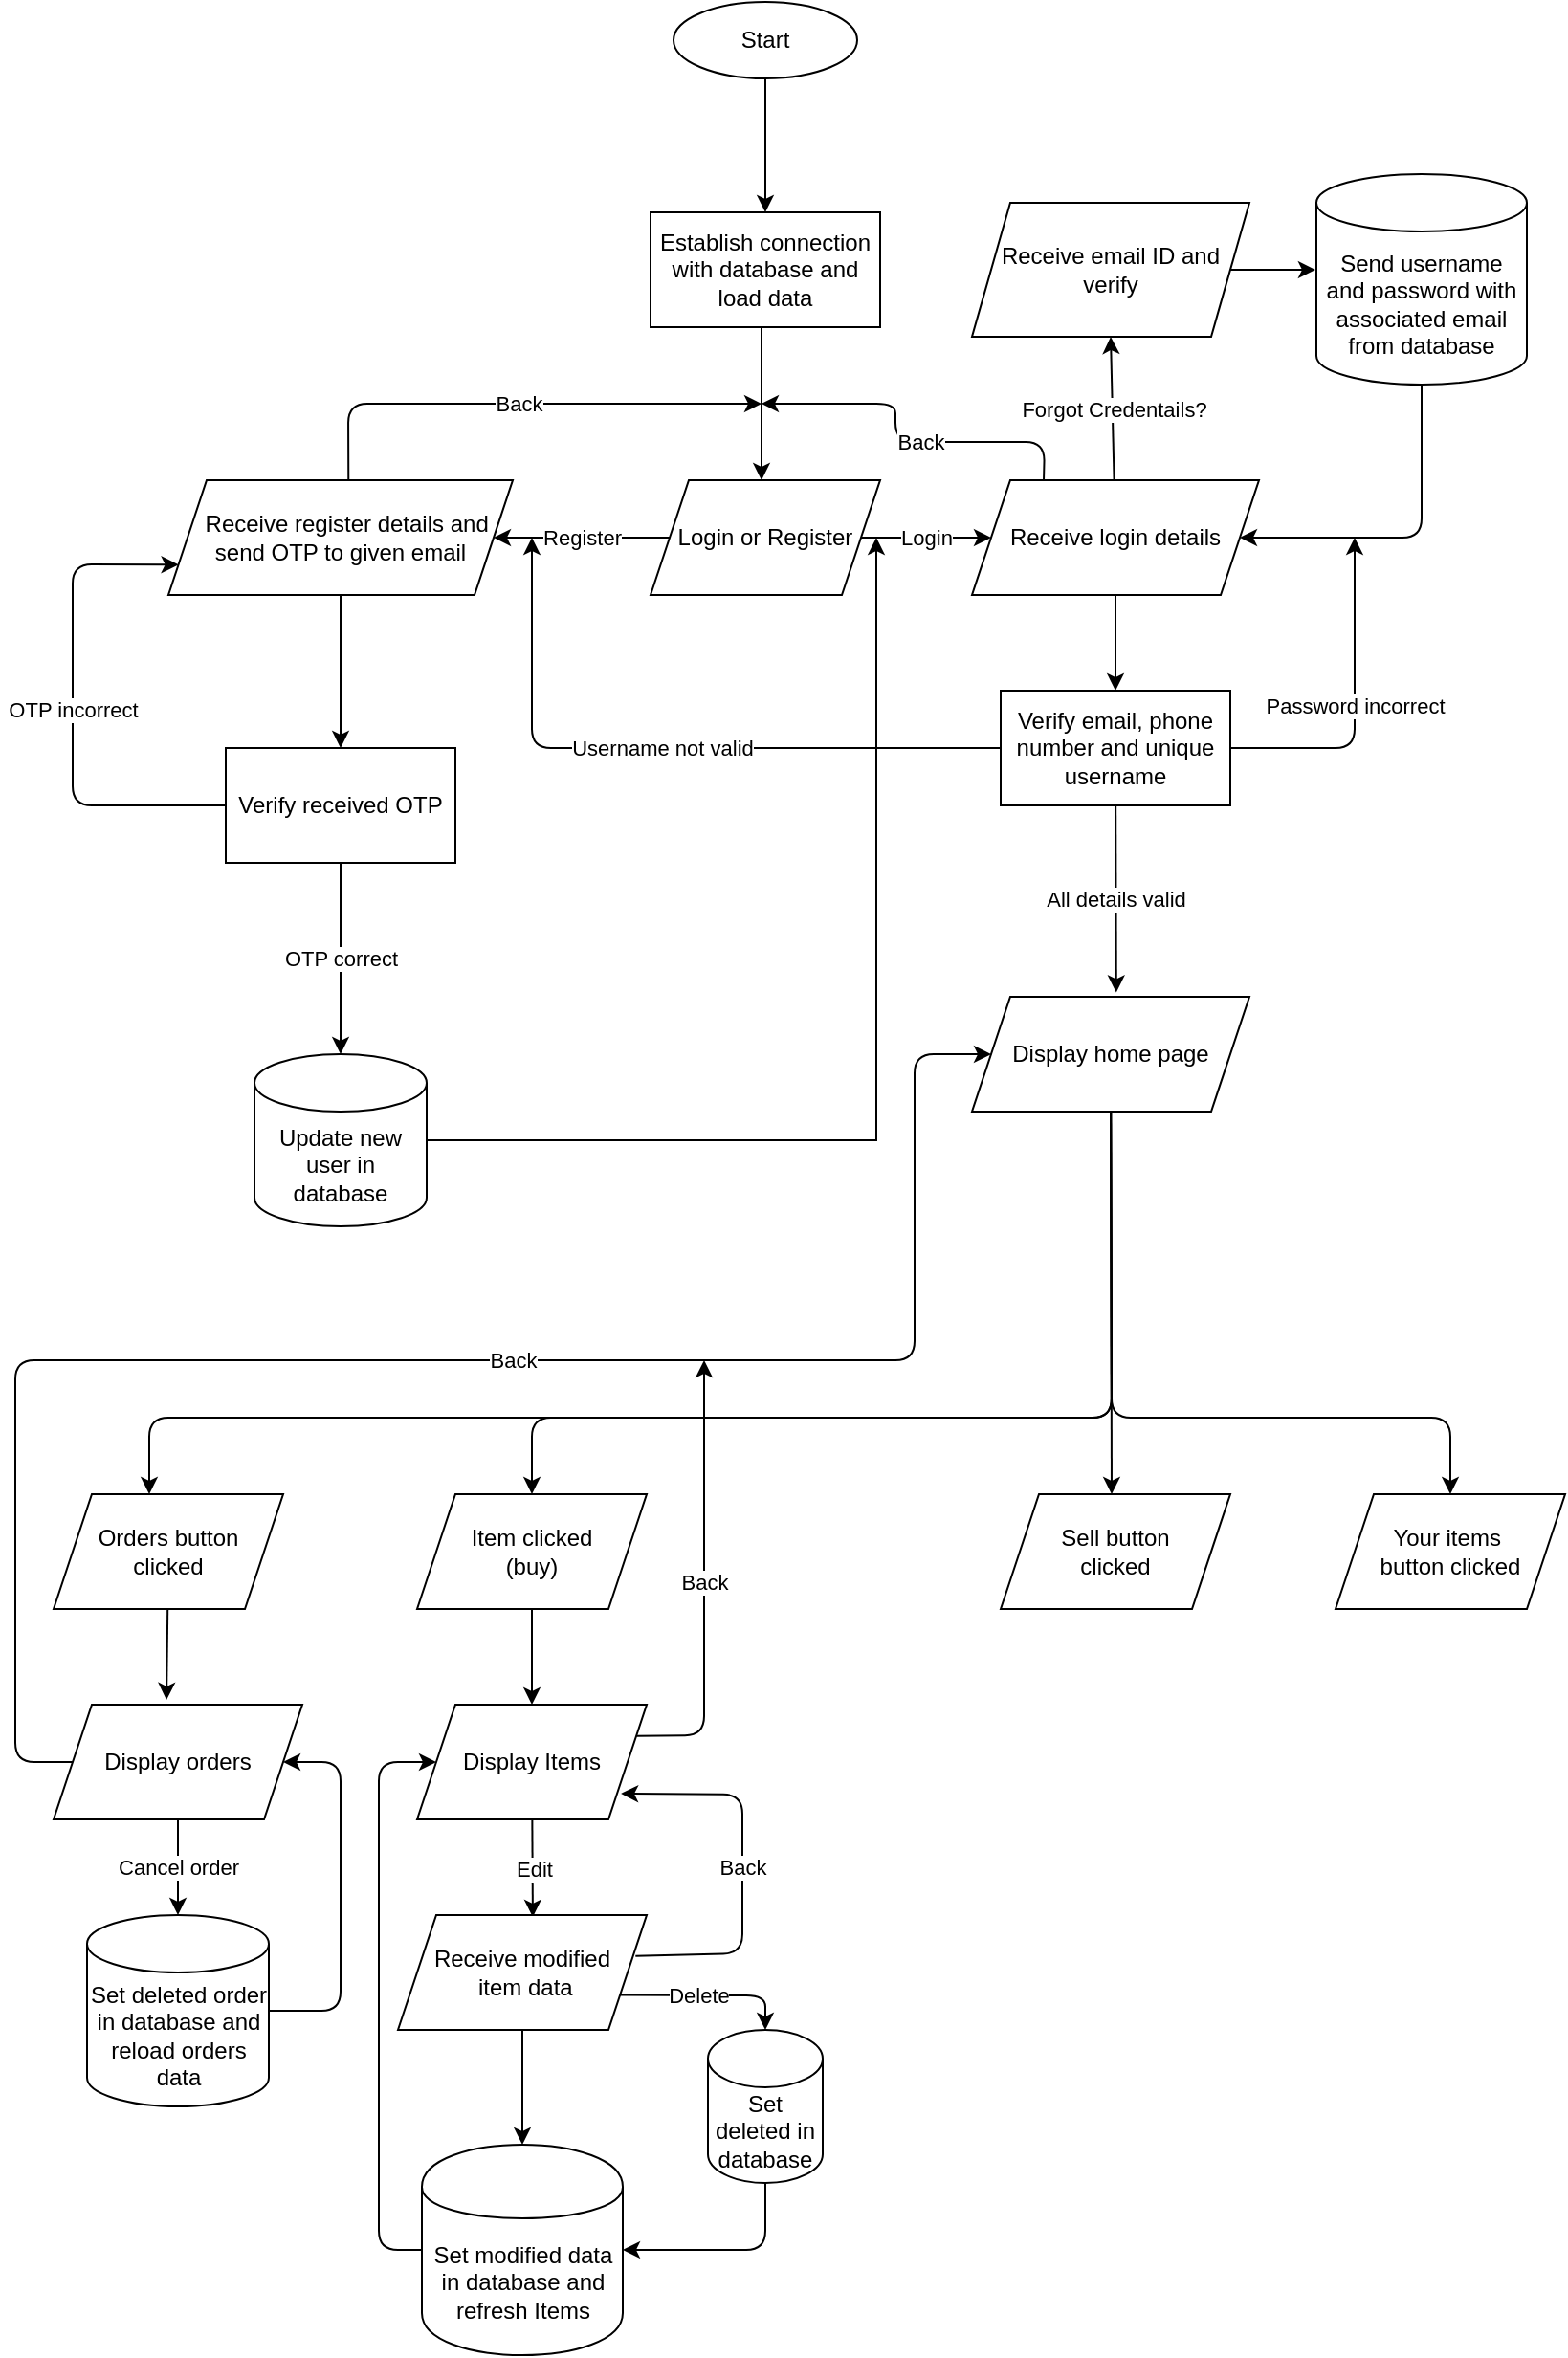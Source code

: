 <mxfile>
    <diagram id="v8a2AImK6Y1Kj5C-OFho" name="Page-1">
        <mxGraphModel dx="1926" dy="1114" grid="1" gridSize="10" guides="1" tooltips="1" connect="1" arrows="1" fold="1" page="1" pageScale="1" pageWidth="827" pageHeight="1169" background="none" math="0" shadow="0">
            <root>
                <mxCell id="0"/>
                <mxCell id="1" parent="0"/>
                <mxCell id="FD6uZ6-jMCt1QQ3MNHTS-6" value="" style="edgeStyle=orthogonalEdgeStyle;orthogonalLoop=1;jettySize=auto;html=1;" parent="1" source="FD6uZ6-jMCt1QQ3MNHTS-4" target="FD6uZ6-jMCt1QQ3MNHTS-5" edge="1">
                    <mxGeometry relative="1" as="geometry"/>
                </mxCell>
                <mxCell id="FD6uZ6-jMCt1QQ3MNHTS-4" value="Start" style="ellipse;whiteSpace=wrap;html=1;" parent="1" vertex="1">
                    <mxGeometry x="354" y="20" width="96" height="40" as="geometry"/>
                </mxCell>
                <mxCell id="FD6uZ6-jMCt1QQ3MNHTS-8" value="" style="edgeStyle=orthogonalEdgeStyle;orthogonalLoop=1;jettySize=auto;html=1;" parent="1" source="FD6uZ6-jMCt1QQ3MNHTS-5" target="FD6uZ6-jMCt1QQ3MNHTS-7" edge="1">
                    <mxGeometry relative="1" as="geometry">
                        <Array as="points">
                            <mxPoint x="400" y="230"/>
                            <mxPoint x="400" y="230"/>
                        </Array>
                    </mxGeometry>
                </mxCell>
                <mxCell id="FD6uZ6-jMCt1QQ3MNHTS-5" value="Establish connection with database and load data" style="whiteSpace=wrap;html=1;" parent="1" vertex="1">
                    <mxGeometry x="342" y="130" width="120" height="60" as="geometry"/>
                </mxCell>
                <mxCell id="FD6uZ6-jMCt1QQ3MNHTS-7" value="Login or Register" style="shape=parallelogram;perimeter=parallelogramPerimeter;whiteSpace=wrap;html=1;fixedSize=1;" parent="1" vertex="1">
                    <mxGeometry x="342" y="270" width="120" height="60" as="geometry"/>
                </mxCell>
                <mxCell id="FD6uZ6-jMCt1QQ3MNHTS-27" value="" style="edgeStyle=orthogonalEdgeStyle;orthogonalLoop=1;jettySize=auto;html=1;" parent="1" source="FD6uZ6-jMCt1QQ3MNHTS-9" target="FD6uZ6-jMCt1QQ3MNHTS-26" edge="1">
                    <mxGeometry relative="1" as="geometry"/>
                </mxCell>
                <mxCell id="FD6uZ6-jMCt1QQ3MNHTS-9" value="Receive login details" style="shape=parallelogram;perimeter=parallelogramPerimeter;whiteSpace=wrap;html=1;fixedSize=1;" parent="1" vertex="1">
                    <mxGeometry x="510" y="270" width="150" height="60" as="geometry"/>
                </mxCell>
                <mxCell id="FD6uZ6-jMCt1QQ3MNHTS-13" value="" style="endArrow=classic;html=1;exitX=1;exitY=0.5;exitDx=0;exitDy=0;" parent="1" source="FD6uZ6-jMCt1QQ3MNHTS-7" target="FD6uZ6-jMCt1QQ3MNHTS-9" edge="1">
                    <mxGeometry relative="1" as="geometry">
                        <mxPoint x="460" y="300" as="sourcePoint"/>
                        <mxPoint x="550" y="299.8" as="targetPoint"/>
                    </mxGeometry>
                </mxCell>
                <mxCell id="FD6uZ6-jMCt1QQ3MNHTS-14" value="Login" style="edgeLabel;resizable=0;html=1;align=center;verticalAlign=middle;" parent="FD6uZ6-jMCt1QQ3MNHTS-13" connectable="0" vertex="1">
                    <mxGeometry relative="1" as="geometry"/>
                </mxCell>
                <mxCell id="FD6uZ6-jMCt1QQ3MNHTS-17" value="" style="endArrow=classic;html=1;entryX=0.5;entryY=1;entryDx=0;entryDy=0;" parent="1" source="FD6uZ6-jMCt1QQ3MNHTS-9" target="FD6uZ6-jMCt1QQ3MNHTS-19" edge="1">
                    <mxGeometry relative="1" as="geometry">
                        <mxPoint x="635" y="170" as="sourcePoint"/>
                        <mxPoint x="635" y="170" as="targetPoint"/>
                    </mxGeometry>
                </mxCell>
                <mxCell id="FD6uZ6-jMCt1QQ3MNHTS-18" value="Forgot Credentails?" style="edgeLabel;resizable=0;html=1;align=center;verticalAlign=middle;" parent="FD6uZ6-jMCt1QQ3MNHTS-17" connectable="0" vertex="1">
                    <mxGeometry relative="1" as="geometry"/>
                </mxCell>
                <mxCell id="FD6uZ6-jMCt1QQ3MNHTS-19" value="Receive email ID and verify" style="shape=parallelogram;perimeter=parallelogramPerimeter;whiteSpace=wrap;html=1;fixedSize=1;" parent="1" vertex="1">
                    <mxGeometry x="510" y="125" width="145" height="70" as="geometry"/>
                </mxCell>
                <mxCell id="FD6uZ6-jMCt1QQ3MNHTS-22" value="" style="endArrow=classic;html=1;entryX=-0.005;entryY=0.455;entryDx=0;entryDy=0;entryPerimeter=0;" parent="1" source="FD6uZ6-jMCt1QQ3MNHTS-19" target="FD6uZ6-jMCt1QQ3MNHTS-23" edge="1">
                    <mxGeometry width="50" height="50" relative="1" as="geometry">
                        <mxPoint x="655" y="210" as="sourcePoint"/>
                        <mxPoint x="700" y="160" as="targetPoint"/>
                    </mxGeometry>
                </mxCell>
                <mxCell id="FD6uZ6-jMCt1QQ3MNHTS-23" value="Send username and password with associated email from database" style="shape=cylinder3;whiteSpace=wrap;html=1;boundedLbl=1;backgroundOutline=1;size=15;" parent="1" vertex="1">
                    <mxGeometry x="690" y="110" width="110" height="110" as="geometry"/>
                </mxCell>
                <mxCell id="FD6uZ6-jMCt1QQ3MNHTS-25" value="" style="endArrow=classic;html=1;entryX=1;entryY=0.5;entryDx=0;entryDy=0;exitX=0.5;exitY=1;exitDx=0;exitDy=0;exitPerimeter=0;" parent="1" source="FD6uZ6-jMCt1QQ3MNHTS-23" target="FD6uZ6-jMCt1QQ3MNHTS-9" edge="1">
                    <mxGeometry width="50" height="50" relative="1" as="geometry">
                        <mxPoint x="755" y="270" as="sourcePoint"/>
                        <mxPoint x="755" y="290.711" as="targetPoint"/>
                        <Array as="points">
                            <mxPoint x="745" y="300"/>
                        </Array>
                    </mxGeometry>
                </mxCell>
                <mxCell id="FD6uZ6-jMCt1QQ3MNHTS-26" value="Verify email, phone number and unique username" style="whiteSpace=wrap;html=1;" parent="1" vertex="1">
                    <mxGeometry x="525" y="380" width="120" height="60" as="geometry"/>
                </mxCell>
                <mxCell id="FD6uZ6-jMCt1QQ3MNHTS-30" value="" style="endArrow=classic;html=1;entryX=1;entryY=0.5;entryDx=0;entryDy=0;" parent="1" source="FD6uZ6-jMCt1QQ3MNHTS-7" target="2" edge="1">
                    <mxGeometry relative="1" as="geometry">
                        <mxPoint x="242" y="300" as="sourcePoint"/>
                        <mxPoint x="242" y="300" as="targetPoint"/>
                    </mxGeometry>
                </mxCell>
                <mxCell id="FD6uZ6-jMCt1QQ3MNHTS-31" value="Register" style="edgeLabel;resizable=0;html=1;align=center;verticalAlign=middle;" parent="FD6uZ6-jMCt1QQ3MNHTS-30" connectable="0" vertex="1">
                    <mxGeometry relative="1" as="geometry"/>
                </mxCell>
                <mxCell id="4" value="" style="edgeStyle=orthogonalEdgeStyle;rounded=0;orthogonalLoop=1;jettySize=auto;html=1;" parent="1" source="2" target="3" edge="1">
                    <mxGeometry relative="1" as="geometry"/>
                </mxCell>
                <mxCell id="2" value="&amp;nbsp; Receive register details and send OTP to given email" style="shape=parallelogram;perimeter=parallelogramPerimeter;whiteSpace=wrap;html=1;fixedSize=1;" parent="1" vertex="1">
                    <mxGeometry x="90" y="270" width="180" height="60" as="geometry"/>
                </mxCell>
                <mxCell id="3" value="Verify received OTP" style="whiteSpace=wrap;html=1;" parent="1" vertex="1">
                    <mxGeometry x="120" y="410" width="120" height="60" as="geometry"/>
                </mxCell>
                <mxCell id="6" value="" style="endArrow=classic;html=1;entryX=0;entryY=0.75;entryDx=0;entryDy=0;" parent="1" source="3" target="2" edge="1">
                    <mxGeometry relative="1" as="geometry">
                        <mxPoint x="30" y="440" as="sourcePoint"/>
                        <mxPoint x="30" y="440" as="targetPoint"/>
                        <Array as="points">
                            <mxPoint x="40" y="440"/>
                            <mxPoint x="40" y="314"/>
                        </Array>
                    </mxGeometry>
                </mxCell>
                <mxCell id="7" value="OTP incorrect" style="edgeLabel;resizable=0;html=1;align=center;verticalAlign=middle;" parent="6" connectable="0" vertex="1">
                    <mxGeometry relative="1" as="geometry"/>
                </mxCell>
                <mxCell id="9" value="" style="endArrow=classic;html=1;entryX=0.5;entryY=0;entryDx=0;entryDy=0;entryPerimeter=0;" parent="1" source="3" target="18" edge="1">
                    <mxGeometry relative="1" as="geometry">
                        <mxPoint x="190" y="470" as="sourcePoint"/>
                        <mxPoint x="190" y="570" as="targetPoint"/>
                    </mxGeometry>
                </mxCell>
                <mxCell id="10" value="OTP correct" style="edgeLabel;resizable=0;html=1;align=center;verticalAlign=middle;" parent="9" connectable="0" vertex="1">
                    <mxGeometry relative="1" as="geometry"/>
                </mxCell>
                <mxCell id="11" value="" style="endArrow=classic;html=1;exitX=0.523;exitY=-0.006;exitDx=0;exitDy=0;exitPerimeter=0;" parent="1" source="2" edge="1">
                    <mxGeometry relative="1" as="geometry">
                        <mxPoint x="190" y="170" as="sourcePoint"/>
                        <mxPoint x="400" y="230" as="targetPoint"/>
                        <Array as="points">
                            <mxPoint x="184" y="230"/>
                        </Array>
                    </mxGeometry>
                </mxCell>
                <mxCell id="12" value="Back" style="edgeLabel;resizable=0;html=1;align=center;verticalAlign=middle;" parent="11" connectable="0" vertex="1">
                    <mxGeometry relative="1" as="geometry"/>
                </mxCell>
                <mxCell id="14" value="" style="endArrow=classic;html=1;exitX=0.25;exitY=0;exitDx=0;exitDy=0;" parent="1" source="FD6uZ6-jMCt1QQ3MNHTS-9" edge="1">
                    <mxGeometry relative="1" as="geometry">
                        <mxPoint x="585" y="170" as="sourcePoint"/>
                        <mxPoint x="400" y="230" as="targetPoint"/>
                        <Array as="points">
                            <mxPoint x="548" y="250"/>
                            <mxPoint x="470" y="250"/>
                            <mxPoint x="470" y="230"/>
                        </Array>
                    </mxGeometry>
                </mxCell>
                <mxCell id="17" value="Back" style="edgeLabel;html=1;align=center;verticalAlign=middle;resizable=0;points=[];" parent="14" vertex="1" connectable="0">
                    <mxGeometry x="-0.093" relative="1" as="geometry">
                        <mxPoint as="offset"/>
                    </mxGeometry>
                </mxCell>
                <mxCell id="20" value="" style="edgeStyle=orthogonalEdgeStyle;rounded=0;orthogonalLoop=1;jettySize=auto;html=1;" parent="1" source="18" edge="1">
                    <mxGeometry relative="1" as="geometry">
                        <mxPoint x="460" y="300" as="targetPoint"/>
                        <Array as="points">
                            <mxPoint x="460" y="615"/>
                        </Array>
                    </mxGeometry>
                </mxCell>
                <mxCell id="18" value="Update new user in database" style="shape=cylinder3;whiteSpace=wrap;html=1;boundedLbl=1;backgroundOutline=1;size=15;" parent="1" vertex="1">
                    <mxGeometry x="135" y="570" width="90" height="90" as="geometry"/>
                </mxCell>
                <mxCell id="30" value="" style="endArrow=classic;html=1;" parent="1" source="FD6uZ6-jMCt1QQ3MNHTS-26" edge="1">
                    <mxGeometry relative="1" as="geometry">
                        <mxPoint x="425" y="410" as="sourcePoint"/>
                        <mxPoint x="280" y="300" as="targetPoint"/>
                        <Array as="points">
                            <mxPoint x="280" y="410"/>
                        </Array>
                    </mxGeometry>
                </mxCell>
                <mxCell id="31" value="Username not valid" style="edgeLabel;resizable=0;html=1;align=center;verticalAlign=middle;" parent="30" connectable="0" vertex="1">
                    <mxGeometry relative="1" as="geometry"/>
                </mxCell>
                <mxCell id="33" value="" style="endArrow=classic;html=1;" parent="1" source="FD6uZ6-jMCt1QQ3MNHTS-26" edge="1">
                    <mxGeometry relative="1" as="geometry">
                        <mxPoint x="645" y="410" as="sourcePoint"/>
                        <mxPoint x="710" y="300" as="targetPoint"/>
                        <Array as="points">
                            <mxPoint x="710" y="410"/>
                        </Array>
                    </mxGeometry>
                </mxCell>
                <mxCell id="34" value="Password incorrect" style="edgeLabel;resizable=0;html=1;align=center;verticalAlign=middle;" parent="33" connectable="0" vertex="1">
                    <mxGeometry relative="1" as="geometry"/>
                </mxCell>
                <mxCell id="36" value="" style="endArrow=classic;html=1;entryX=0.52;entryY=-0.038;entryDx=0;entryDy=0;entryPerimeter=0;" parent="1" source="FD6uZ6-jMCt1QQ3MNHTS-26" target="38" edge="1">
                    <mxGeometry relative="1" as="geometry">
                        <mxPoint x="585" y="440" as="sourcePoint"/>
                        <mxPoint x="585" y="540" as="targetPoint"/>
                    </mxGeometry>
                </mxCell>
                <mxCell id="37" value="All details valid" style="edgeLabel;resizable=0;html=1;align=center;verticalAlign=middle;" parent="36" connectable="0" vertex="1">
                    <mxGeometry relative="1" as="geometry"/>
                </mxCell>
                <mxCell id="38" value="Display home page" style="shape=parallelogram;perimeter=parallelogramPerimeter;whiteSpace=wrap;html=1;fixedSize=1;" parent="1" vertex="1">
                    <mxGeometry x="510" y="540" width="145" height="60" as="geometry"/>
                </mxCell>
                <mxCell id="42" value="" style="endArrow=classic;html=1;" parent="1" source="38" edge="1">
                    <mxGeometry relative="1" as="geometry">
                        <mxPoint x="582.5" y="600" as="sourcePoint"/>
                        <mxPoint x="80" y="800" as="targetPoint"/>
                        <Array as="points">
                            <mxPoint x="583" y="760"/>
                            <mxPoint x="80" y="760"/>
                            <mxPoint x="80" y="780"/>
                        </Array>
                    </mxGeometry>
                </mxCell>
                <mxCell id="46" value="" style="endArrow=classic;html=1;entryX=0.5;entryY=0;entryDx=0;entryDy=0;" parent="1" source="38" target="51" edge="1">
                    <mxGeometry relative="1" as="geometry">
                        <mxPoint x="582.5" y="600" as="sourcePoint"/>
                        <mxPoint x="280" y="800" as="targetPoint"/>
                        <Array as="points">
                            <mxPoint x="583" y="760"/>
                            <mxPoint x="280" y="760"/>
                        </Array>
                    </mxGeometry>
                </mxCell>
                <mxCell id="49" value="" style="endArrow=classic;html=1;" parent="1" source="38" edge="1">
                    <mxGeometry width="50" height="50" relative="1" as="geometry">
                        <mxPoint x="582.5" y="650" as="sourcePoint"/>
                        <mxPoint x="583" y="800" as="targetPoint"/>
                    </mxGeometry>
                </mxCell>
                <mxCell id="50" value="" style="endArrow=classic;html=1;entryX=0.5;entryY=0;entryDx=0;entryDy=0;" parent="1" source="38" target="54" edge="1">
                    <mxGeometry width="50" height="50" relative="1" as="geometry">
                        <mxPoint x="582.5" y="650" as="sourcePoint"/>
                        <mxPoint x="800" y="800" as="targetPoint"/>
                        <Array as="points">
                            <mxPoint x="583" y="760"/>
                            <mxPoint x="760" y="760"/>
                            <mxPoint x="760" y="780"/>
                        </Array>
                    </mxGeometry>
                </mxCell>
                <mxCell id="75" value="" style="edgeStyle=orthogonalEdgeStyle;rounded=0;orthogonalLoop=1;jettySize=auto;html=1;" edge="1" parent="1" source="51" target="74">
                    <mxGeometry relative="1" as="geometry"/>
                </mxCell>
                <mxCell id="51" value="Item clicked &lt;br&gt;(buy)" style="shape=parallelogram;perimeter=parallelogramPerimeter;whiteSpace=wrap;html=1;fixedSize=1;" parent="1" vertex="1">
                    <mxGeometry x="220" y="800" width="120" height="60" as="geometry"/>
                </mxCell>
                <mxCell id="52" value="Orders button &lt;br&gt;clicked" style="shape=parallelogram;perimeter=parallelogramPerimeter;whiteSpace=wrap;html=1;fixedSize=1;" parent="1" vertex="1">
                    <mxGeometry x="30" y="800" width="120" height="60" as="geometry"/>
                </mxCell>
                <mxCell id="53" value="Sell button&lt;br&gt;clicked" style="shape=parallelogram;perimeter=parallelogramPerimeter;whiteSpace=wrap;html=1;fixedSize=1;" parent="1" vertex="1">
                    <mxGeometry x="525" y="800" width="120" height="60" as="geometry"/>
                </mxCell>
                <mxCell id="54" value="Your items&amp;nbsp;&lt;br&gt;button clicked" style="shape=parallelogram;perimeter=parallelogramPerimeter;whiteSpace=wrap;html=1;fixedSize=1;" parent="1" vertex="1">
                    <mxGeometry x="700" y="800" width="120" height="60" as="geometry"/>
                </mxCell>
                <mxCell id="60" value="Display orders" style="shape=parallelogram;perimeter=parallelogramPerimeter;whiteSpace=wrap;html=1;fixedSize=1;" vertex="1" parent="1">
                    <mxGeometry x="30" y="910" width="130" height="60" as="geometry"/>
                </mxCell>
                <mxCell id="64" value="" style="endArrow=classic;html=1;entryX=0;entryY=0.5;entryDx=0;entryDy=0;" edge="1" parent="1" source="60" target="38">
                    <mxGeometry relative="1" as="geometry">
                        <mxPoint x="-70" y="1060" as="sourcePoint"/>
                        <mxPoint x="-70" y="1060" as="targetPoint"/>
                        <Array as="points">
                            <mxPoint x="10" y="940"/>
                            <mxPoint x="10" y="730"/>
                            <mxPoint x="480" y="730"/>
                            <mxPoint x="480" y="650"/>
                            <mxPoint x="480" y="570"/>
                        </Array>
                    </mxGeometry>
                </mxCell>
                <mxCell id="65" value="Back" style="edgeLabel;resizable=0;html=1;align=center;verticalAlign=middle;" connectable="0" vertex="1" parent="64">
                    <mxGeometry relative="1" as="geometry">
                        <mxPoint x="45" as="offset"/>
                    </mxGeometry>
                </mxCell>
                <mxCell id="66" value="" style="endArrow=classic;html=1;entryX=0.5;entryY=0;entryDx=0;entryDy=0;entryPerimeter=0;" edge="1" parent="1" source="60" target="68">
                    <mxGeometry relative="1" as="geometry">
                        <mxPoint x="90" y="1090" as="sourcePoint"/>
                        <mxPoint x="90" y="1190" as="targetPoint"/>
                    </mxGeometry>
                </mxCell>
                <mxCell id="67" value="Cancel order" style="edgeLabel;resizable=0;html=1;align=center;verticalAlign=middle;" connectable="0" vertex="1" parent="66">
                    <mxGeometry relative="1" as="geometry"/>
                </mxCell>
                <mxCell id="68" value="Set deleted order in database and reload orders data" style="shape=cylinder3;whiteSpace=wrap;html=1;boundedLbl=1;backgroundOutline=1;size=15;" vertex="1" parent="1">
                    <mxGeometry x="47.5" y="1020" width="95" height="100" as="geometry"/>
                </mxCell>
                <mxCell id="71" value="" style="endArrow=classic;html=1;entryX=0.454;entryY=-0.042;entryDx=0;entryDy=0;entryPerimeter=0;" edge="1" parent="1" source="52" target="60">
                    <mxGeometry width="50" height="50" relative="1" as="geometry">
                        <mxPoint x="90" y="910" as="sourcePoint"/>
                        <mxPoint x="90" y="930.711" as="targetPoint"/>
                    </mxGeometry>
                </mxCell>
                <mxCell id="73" value="" style="endArrow=classic;html=1;entryX=1;entryY=0.5;entryDx=0;entryDy=0;" edge="1" parent="1" source="68" target="60">
                    <mxGeometry width="50" height="50" relative="1" as="geometry">
                        <mxPoint x="142.5" y="1120" as="sourcePoint"/>
                        <mxPoint x="213.211" y="1070" as="targetPoint"/>
                        <Array as="points">
                            <mxPoint x="180" y="1070"/>
                            <mxPoint x="180" y="940"/>
                        </Array>
                    </mxGeometry>
                </mxCell>
                <mxCell id="74" value="Display Items" style="shape=parallelogram;perimeter=parallelogramPerimeter;whiteSpace=wrap;html=1;fixedSize=1;" vertex="1" parent="1">
                    <mxGeometry x="220" y="910" width="120" height="60" as="geometry"/>
                </mxCell>
                <mxCell id="76" value="" style="endArrow=classic;html=1;entryX=0.542;entryY=0.016;entryDx=0;entryDy=0;entryPerimeter=0;" edge="1" parent="1" source="74" target="78">
                    <mxGeometry relative="1" as="geometry">
                        <mxPoint x="280" y="970" as="sourcePoint"/>
                        <mxPoint x="280" y="1050" as="targetPoint"/>
                    </mxGeometry>
                </mxCell>
                <mxCell id="77" value="Edit" style="edgeLabel;resizable=0;html=1;align=center;verticalAlign=middle;" connectable="0" vertex="1" parent="76">
                    <mxGeometry relative="1" as="geometry"/>
                </mxCell>
                <mxCell id="88" value="" style="edgeStyle=orthogonalEdgeStyle;rounded=0;orthogonalLoop=1;jettySize=auto;html=1;" edge="1" parent="1" source="78" target="87">
                    <mxGeometry relative="1" as="geometry"/>
                </mxCell>
                <mxCell id="78" value="Receive modified&lt;br&gt;&amp;nbsp;item data" style="shape=parallelogram;perimeter=parallelogramPerimeter;whiteSpace=wrap;html=1;fixedSize=1;" vertex="1" parent="1">
                    <mxGeometry x="210" y="1020" width="130" height="60" as="geometry"/>
                </mxCell>
                <mxCell id="79" value="" style="endArrow=classic;html=1;entryX=0.5;entryY=0;entryDx=0;entryDy=0;entryPerimeter=0;exitX=1;exitY=0.75;exitDx=0;exitDy=0;" edge="1" parent="1" source="78" target="81">
                    <mxGeometry relative="1" as="geometry">
                        <mxPoint x="340" y="1050" as="sourcePoint"/>
                        <mxPoint x="420" y="1050" as="targetPoint"/>
                        <Array as="points">
                            <mxPoint x="402" y="1062"/>
                        </Array>
                    </mxGeometry>
                </mxCell>
                <mxCell id="80" value="Delete" style="edgeLabel;resizable=0;html=1;align=center;verticalAlign=middle;" connectable="0" vertex="1" parent="79">
                    <mxGeometry relative="1" as="geometry">
                        <mxPoint x="-6" as="offset"/>
                    </mxGeometry>
                </mxCell>
                <mxCell id="81" value="Set deleted in database" style="shape=cylinder3;whiteSpace=wrap;html=1;boundedLbl=1;backgroundOutline=1;size=15;" vertex="1" parent="1">
                    <mxGeometry x="372" y="1080" width="60" height="80" as="geometry"/>
                </mxCell>
                <mxCell id="83" value="" style="endArrow=classic;html=1;entryX=0.888;entryY=0.775;entryDx=0;entryDy=0;exitX=0.955;exitY=0.356;exitDx=0;exitDy=0;exitPerimeter=0;entryPerimeter=0;" edge="1" parent="1" source="78" target="74">
                    <mxGeometry relative="1" as="geometry">
                        <mxPoint x="340" y="1050" as="sourcePoint"/>
                        <mxPoint x="440" y="1050" as="targetPoint"/>
                        <Array as="points">
                            <mxPoint x="390" y="1040"/>
                            <mxPoint x="390" y="957"/>
                        </Array>
                    </mxGeometry>
                </mxCell>
                <mxCell id="84" value="Back" style="edgeLabel;resizable=0;html=1;align=center;verticalAlign=middle;" connectable="0" vertex="1" parent="83">
                    <mxGeometry relative="1" as="geometry"/>
                </mxCell>
                <mxCell id="85" value="" style="endArrow=classic;html=1;exitX=1;exitY=0.25;exitDx=0;exitDy=0;" edge="1" parent="1" source="74">
                    <mxGeometry relative="1" as="geometry">
                        <mxPoint x="340" y="940" as="sourcePoint"/>
                        <mxPoint x="370" y="730" as="targetPoint"/>
                        <Array as="points">
                            <mxPoint x="370" y="926"/>
                        </Array>
                    </mxGeometry>
                </mxCell>
                <mxCell id="86" value="Back" style="edgeLabel;resizable=0;html=1;align=center;verticalAlign=middle;" connectable="0" vertex="1" parent="85">
                    <mxGeometry relative="1" as="geometry"/>
                </mxCell>
                <mxCell id="87" value="Set modified data in database and refresh Items" style="shape=cylinder;whiteSpace=wrap;html=1;boundedLbl=1;backgroundOutline=1;" vertex="1" parent="1">
                    <mxGeometry x="222.5" y="1140" width="105" height="110" as="geometry"/>
                </mxCell>
                <mxCell id="89" value="" style="endArrow=classic;html=1;entryX=0;entryY=0.5;entryDx=0;entryDy=0;" edge="1" parent="1" source="87" target="74">
                    <mxGeometry width="50" height="50" relative="1" as="geometry">
                        <mxPoint x="151.789" y="1245" as="sourcePoint"/>
                        <mxPoint x="151.789" y="1195" as="targetPoint"/>
                        <Array as="points">
                            <mxPoint x="200" y="1195"/>
                            <mxPoint x="200" y="940"/>
                        </Array>
                    </mxGeometry>
                </mxCell>
                <mxCell id="91" value="" style="endArrow=classic;html=1;entryX=1;entryY=0.5;entryDx=0;entryDy=0;" edge="1" parent="1" source="81" target="87">
                    <mxGeometry width="50" height="50" relative="1" as="geometry">
                        <mxPoint x="402" y="1210" as="sourcePoint"/>
                        <mxPoint x="331" y="1210" as="targetPoint"/>
                        <Array as="points">
                            <mxPoint x="402" y="1195"/>
                        </Array>
                    </mxGeometry>
                </mxCell>
            </root>
        </mxGraphModel>
    </diagram>
</mxfile>